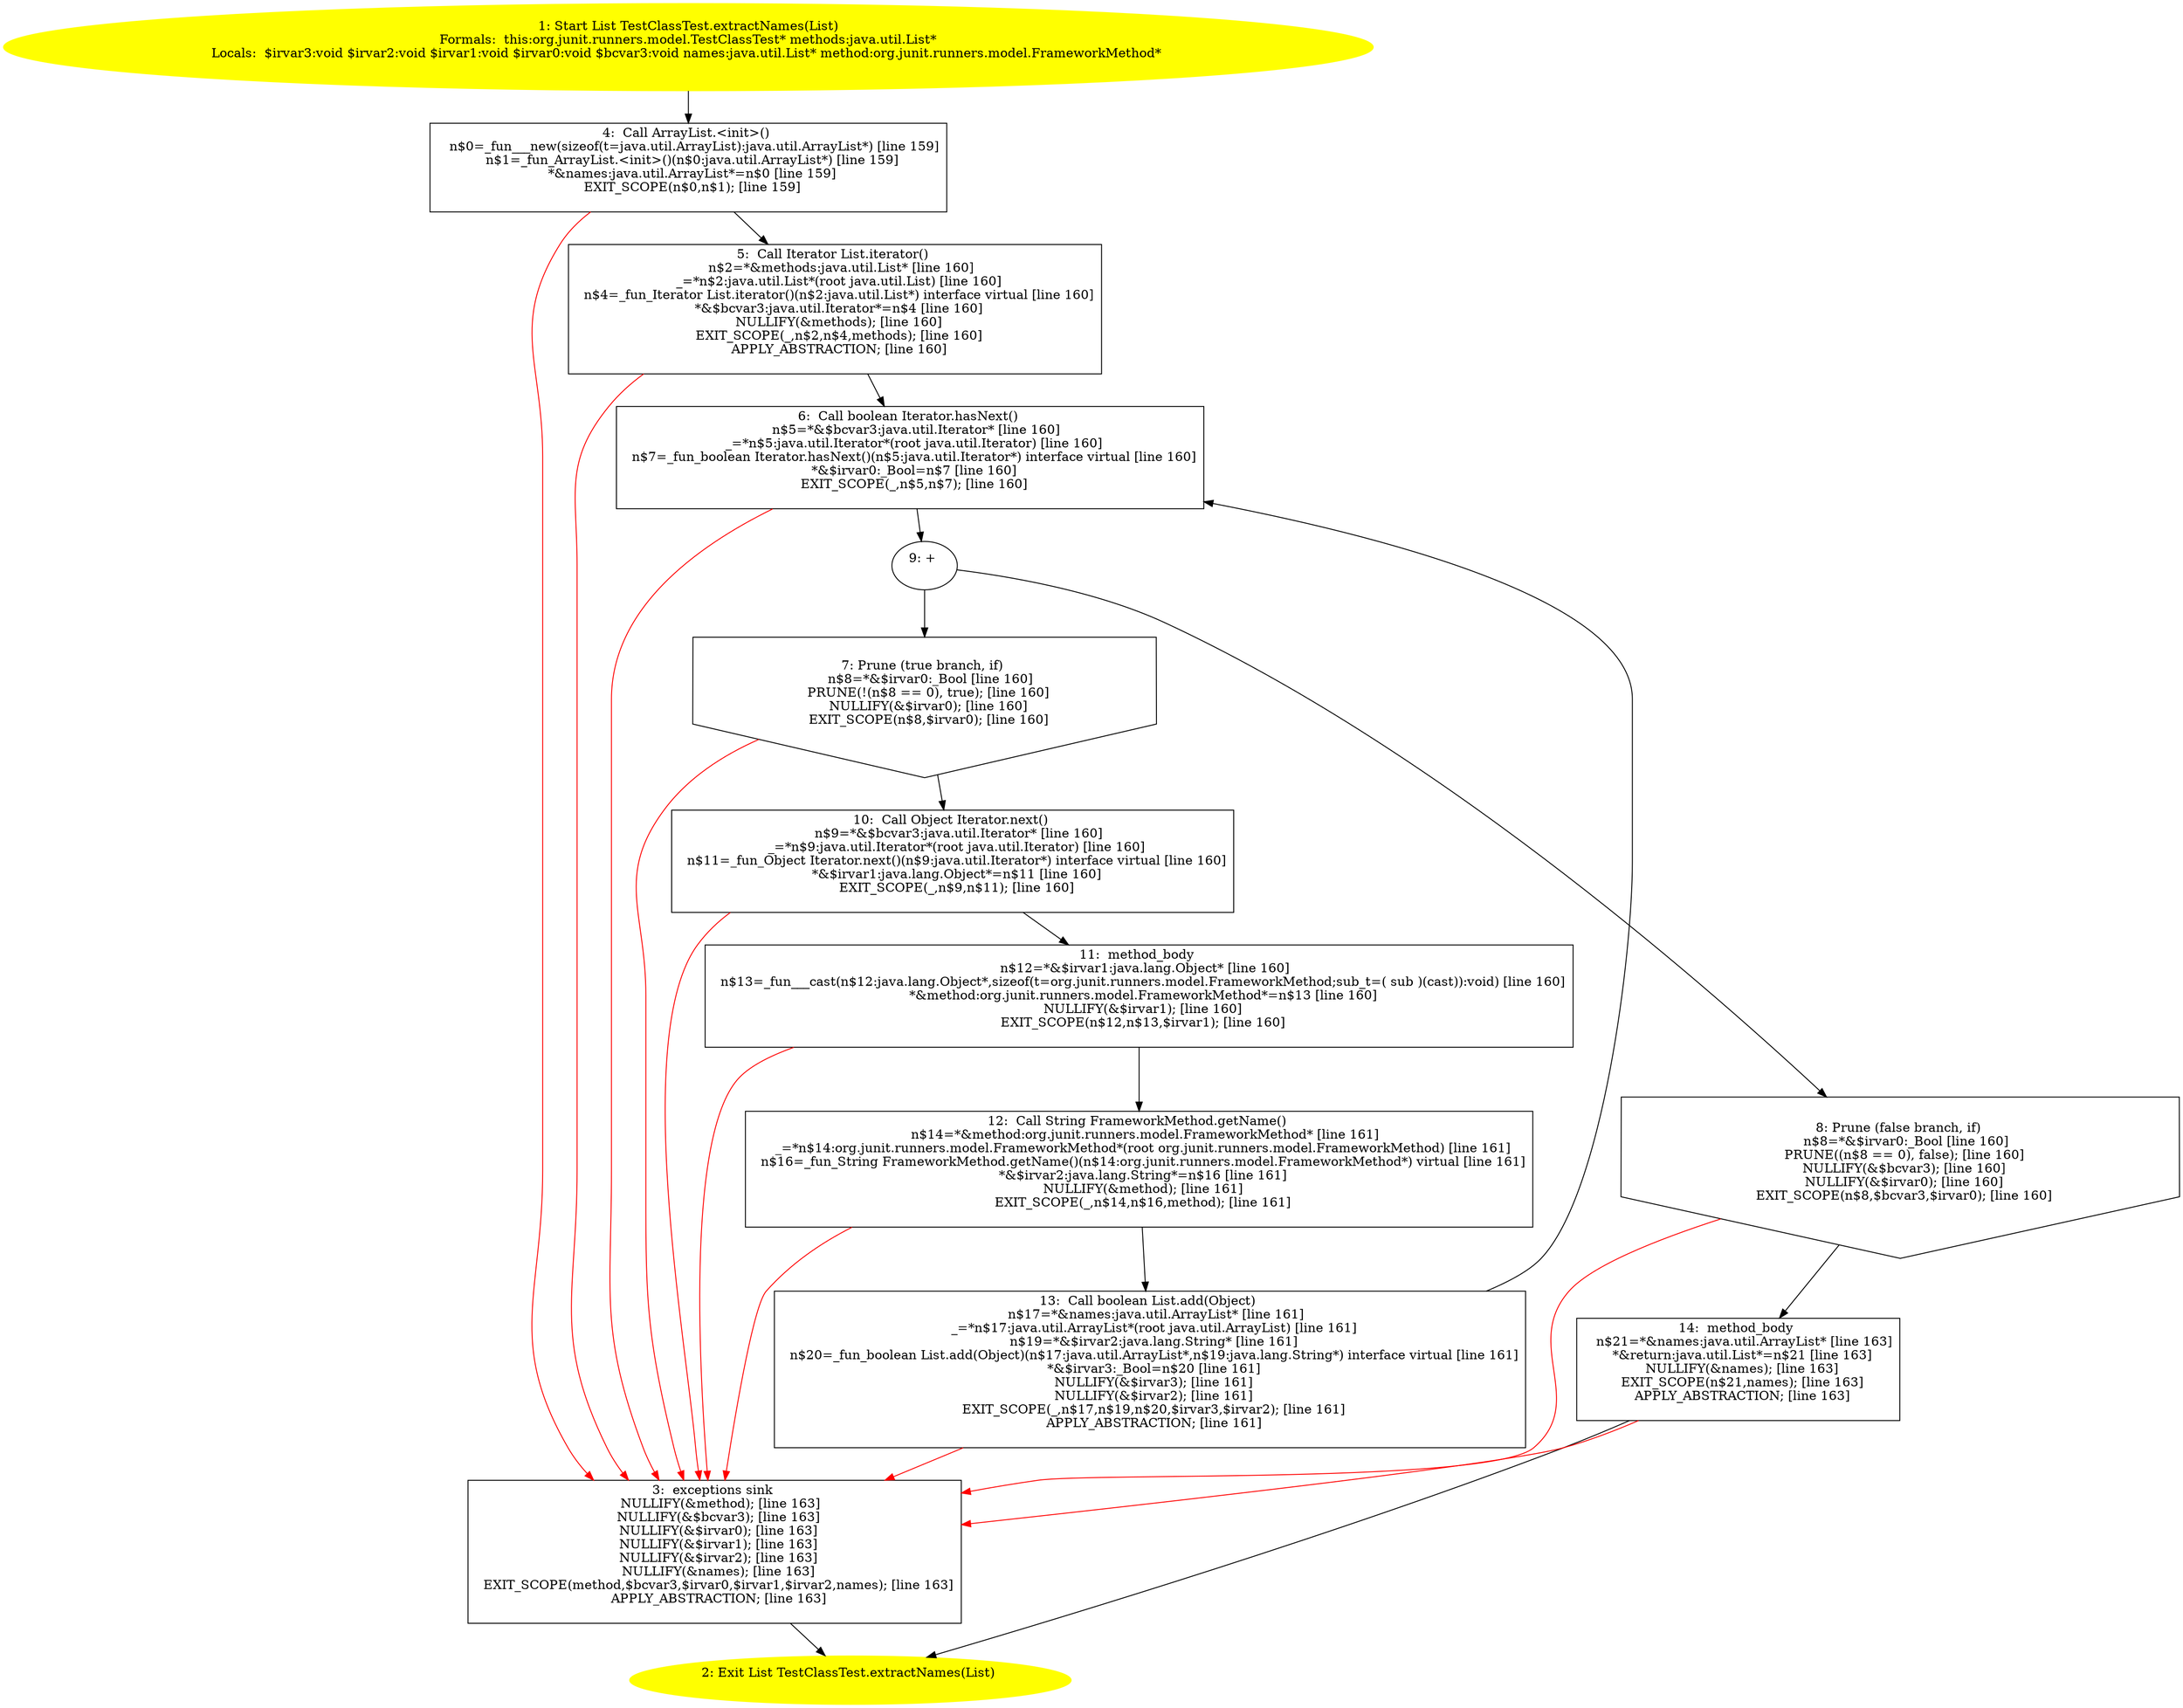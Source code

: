 /* @generated */
digraph cfg {
"org.junit.runners.model.TestClassTest.extractNames(java.util.List):java.util.List.49c80c6132ba180e7d899f7a25b6eb4e_1" [label="1: Start List TestClassTest.extractNames(List)\nFormals:  this:org.junit.runners.model.TestClassTest* methods:java.util.List*\nLocals:  $irvar3:void $irvar2:void $irvar1:void $irvar0:void $bcvar3:void names:java.util.List* method:org.junit.runners.model.FrameworkMethod* \n  " color=yellow style=filled]
	

	 "org.junit.runners.model.TestClassTest.extractNames(java.util.List):java.util.List.49c80c6132ba180e7d899f7a25b6eb4e_1" -> "org.junit.runners.model.TestClassTest.extractNames(java.util.List):java.util.List.49c80c6132ba180e7d899f7a25b6eb4e_4" ;
"org.junit.runners.model.TestClassTest.extractNames(java.util.List):java.util.List.49c80c6132ba180e7d899f7a25b6eb4e_2" [label="2: Exit List TestClassTest.extractNames(List) \n  " color=yellow style=filled]
	

"org.junit.runners.model.TestClassTest.extractNames(java.util.List):java.util.List.49c80c6132ba180e7d899f7a25b6eb4e_3" [label="3:  exceptions sink \n   NULLIFY(&method); [line 163]\n  NULLIFY(&$bcvar3); [line 163]\n  NULLIFY(&$irvar0); [line 163]\n  NULLIFY(&$irvar1); [line 163]\n  NULLIFY(&$irvar2); [line 163]\n  NULLIFY(&names); [line 163]\n  EXIT_SCOPE(method,$bcvar3,$irvar0,$irvar1,$irvar2,names); [line 163]\n  APPLY_ABSTRACTION; [line 163]\n " shape="box"]
	

	 "org.junit.runners.model.TestClassTest.extractNames(java.util.List):java.util.List.49c80c6132ba180e7d899f7a25b6eb4e_3" -> "org.junit.runners.model.TestClassTest.extractNames(java.util.List):java.util.List.49c80c6132ba180e7d899f7a25b6eb4e_2" ;
"org.junit.runners.model.TestClassTest.extractNames(java.util.List):java.util.List.49c80c6132ba180e7d899f7a25b6eb4e_4" [label="4:  Call ArrayList.<init>() \n   n$0=_fun___new(sizeof(t=java.util.ArrayList):java.util.ArrayList*) [line 159]\n  n$1=_fun_ArrayList.<init>()(n$0:java.util.ArrayList*) [line 159]\n  *&names:java.util.ArrayList*=n$0 [line 159]\n  EXIT_SCOPE(n$0,n$1); [line 159]\n " shape="box"]
	

	 "org.junit.runners.model.TestClassTest.extractNames(java.util.List):java.util.List.49c80c6132ba180e7d899f7a25b6eb4e_4" -> "org.junit.runners.model.TestClassTest.extractNames(java.util.List):java.util.List.49c80c6132ba180e7d899f7a25b6eb4e_5" ;
	 "org.junit.runners.model.TestClassTest.extractNames(java.util.List):java.util.List.49c80c6132ba180e7d899f7a25b6eb4e_4" -> "org.junit.runners.model.TestClassTest.extractNames(java.util.List):java.util.List.49c80c6132ba180e7d899f7a25b6eb4e_3" [color="red" ];
"org.junit.runners.model.TestClassTest.extractNames(java.util.List):java.util.List.49c80c6132ba180e7d899f7a25b6eb4e_5" [label="5:  Call Iterator List.iterator() \n   n$2=*&methods:java.util.List* [line 160]\n  _=*n$2:java.util.List*(root java.util.List) [line 160]\n  n$4=_fun_Iterator List.iterator()(n$2:java.util.List*) interface virtual [line 160]\n  *&$bcvar3:java.util.Iterator*=n$4 [line 160]\n  NULLIFY(&methods); [line 160]\n  EXIT_SCOPE(_,n$2,n$4,methods); [line 160]\n  APPLY_ABSTRACTION; [line 160]\n " shape="box"]
	

	 "org.junit.runners.model.TestClassTest.extractNames(java.util.List):java.util.List.49c80c6132ba180e7d899f7a25b6eb4e_5" -> "org.junit.runners.model.TestClassTest.extractNames(java.util.List):java.util.List.49c80c6132ba180e7d899f7a25b6eb4e_6" ;
	 "org.junit.runners.model.TestClassTest.extractNames(java.util.List):java.util.List.49c80c6132ba180e7d899f7a25b6eb4e_5" -> "org.junit.runners.model.TestClassTest.extractNames(java.util.List):java.util.List.49c80c6132ba180e7d899f7a25b6eb4e_3" [color="red" ];
"org.junit.runners.model.TestClassTest.extractNames(java.util.List):java.util.List.49c80c6132ba180e7d899f7a25b6eb4e_6" [label="6:  Call boolean Iterator.hasNext() \n   n$5=*&$bcvar3:java.util.Iterator* [line 160]\n  _=*n$5:java.util.Iterator*(root java.util.Iterator) [line 160]\n  n$7=_fun_boolean Iterator.hasNext()(n$5:java.util.Iterator*) interface virtual [line 160]\n  *&$irvar0:_Bool=n$7 [line 160]\n  EXIT_SCOPE(_,n$5,n$7); [line 160]\n " shape="box"]
	

	 "org.junit.runners.model.TestClassTest.extractNames(java.util.List):java.util.List.49c80c6132ba180e7d899f7a25b6eb4e_6" -> "org.junit.runners.model.TestClassTest.extractNames(java.util.List):java.util.List.49c80c6132ba180e7d899f7a25b6eb4e_9" ;
	 "org.junit.runners.model.TestClassTest.extractNames(java.util.List):java.util.List.49c80c6132ba180e7d899f7a25b6eb4e_6" -> "org.junit.runners.model.TestClassTest.extractNames(java.util.List):java.util.List.49c80c6132ba180e7d899f7a25b6eb4e_3" [color="red" ];
"org.junit.runners.model.TestClassTest.extractNames(java.util.List):java.util.List.49c80c6132ba180e7d899f7a25b6eb4e_7" [label="7: Prune (true branch, if) \n   n$8=*&$irvar0:_Bool [line 160]\n  PRUNE(!(n$8 == 0), true); [line 160]\n  NULLIFY(&$irvar0); [line 160]\n  EXIT_SCOPE(n$8,$irvar0); [line 160]\n " shape="invhouse"]
	

	 "org.junit.runners.model.TestClassTest.extractNames(java.util.List):java.util.List.49c80c6132ba180e7d899f7a25b6eb4e_7" -> "org.junit.runners.model.TestClassTest.extractNames(java.util.List):java.util.List.49c80c6132ba180e7d899f7a25b6eb4e_10" ;
	 "org.junit.runners.model.TestClassTest.extractNames(java.util.List):java.util.List.49c80c6132ba180e7d899f7a25b6eb4e_7" -> "org.junit.runners.model.TestClassTest.extractNames(java.util.List):java.util.List.49c80c6132ba180e7d899f7a25b6eb4e_3" [color="red" ];
"org.junit.runners.model.TestClassTest.extractNames(java.util.List):java.util.List.49c80c6132ba180e7d899f7a25b6eb4e_8" [label="8: Prune (false branch, if) \n   n$8=*&$irvar0:_Bool [line 160]\n  PRUNE((n$8 == 0), false); [line 160]\n  NULLIFY(&$bcvar3); [line 160]\n  NULLIFY(&$irvar0); [line 160]\n  EXIT_SCOPE(n$8,$bcvar3,$irvar0); [line 160]\n " shape="invhouse"]
	

	 "org.junit.runners.model.TestClassTest.extractNames(java.util.List):java.util.List.49c80c6132ba180e7d899f7a25b6eb4e_8" -> "org.junit.runners.model.TestClassTest.extractNames(java.util.List):java.util.List.49c80c6132ba180e7d899f7a25b6eb4e_14" ;
	 "org.junit.runners.model.TestClassTest.extractNames(java.util.List):java.util.List.49c80c6132ba180e7d899f7a25b6eb4e_8" -> "org.junit.runners.model.TestClassTest.extractNames(java.util.List):java.util.List.49c80c6132ba180e7d899f7a25b6eb4e_3" [color="red" ];
"org.junit.runners.model.TestClassTest.extractNames(java.util.List):java.util.List.49c80c6132ba180e7d899f7a25b6eb4e_9" [label="9: + \n  " ]
	

	 "org.junit.runners.model.TestClassTest.extractNames(java.util.List):java.util.List.49c80c6132ba180e7d899f7a25b6eb4e_9" -> "org.junit.runners.model.TestClassTest.extractNames(java.util.List):java.util.List.49c80c6132ba180e7d899f7a25b6eb4e_7" ;
	 "org.junit.runners.model.TestClassTest.extractNames(java.util.List):java.util.List.49c80c6132ba180e7d899f7a25b6eb4e_9" -> "org.junit.runners.model.TestClassTest.extractNames(java.util.List):java.util.List.49c80c6132ba180e7d899f7a25b6eb4e_8" ;
"org.junit.runners.model.TestClassTest.extractNames(java.util.List):java.util.List.49c80c6132ba180e7d899f7a25b6eb4e_10" [label="10:  Call Object Iterator.next() \n   n$9=*&$bcvar3:java.util.Iterator* [line 160]\n  _=*n$9:java.util.Iterator*(root java.util.Iterator) [line 160]\n  n$11=_fun_Object Iterator.next()(n$9:java.util.Iterator*) interface virtual [line 160]\n  *&$irvar1:java.lang.Object*=n$11 [line 160]\n  EXIT_SCOPE(_,n$9,n$11); [line 160]\n " shape="box"]
	

	 "org.junit.runners.model.TestClassTest.extractNames(java.util.List):java.util.List.49c80c6132ba180e7d899f7a25b6eb4e_10" -> "org.junit.runners.model.TestClassTest.extractNames(java.util.List):java.util.List.49c80c6132ba180e7d899f7a25b6eb4e_11" ;
	 "org.junit.runners.model.TestClassTest.extractNames(java.util.List):java.util.List.49c80c6132ba180e7d899f7a25b6eb4e_10" -> "org.junit.runners.model.TestClassTest.extractNames(java.util.List):java.util.List.49c80c6132ba180e7d899f7a25b6eb4e_3" [color="red" ];
"org.junit.runners.model.TestClassTest.extractNames(java.util.List):java.util.List.49c80c6132ba180e7d899f7a25b6eb4e_11" [label="11:  method_body \n   n$12=*&$irvar1:java.lang.Object* [line 160]\n  n$13=_fun___cast(n$12:java.lang.Object*,sizeof(t=org.junit.runners.model.FrameworkMethod;sub_t=( sub )(cast)):void) [line 160]\n  *&method:org.junit.runners.model.FrameworkMethod*=n$13 [line 160]\n  NULLIFY(&$irvar1); [line 160]\n  EXIT_SCOPE(n$12,n$13,$irvar1); [line 160]\n " shape="box"]
	

	 "org.junit.runners.model.TestClassTest.extractNames(java.util.List):java.util.List.49c80c6132ba180e7d899f7a25b6eb4e_11" -> "org.junit.runners.model.TestClassTest.extractNames(java.util.List):java.util.List.49c80c6132ba180e7d899f7a25b6eb4e_12" ;
	 "org.junit.runners.model.TestClassTest.extractNames(java.util.List):java.util.List.49c80c6132ba180e7d899f7a25b6eb4e_11" -> "org.junit.runners.model.TestClassTest.extractNames(java.util.List):java.util.List.49c80c6132ba180e7d899f7a25b6eb4e_3" [color="red" ];
"org.junit.runners.model.TestClassTest.extractNames(java.util.List):java.util.List.49c80c6132ba180e7d899f7a25b6eb4e_12" [label="12:  Call String FrameworkMethod.getName() \n   n$14=*&method:org.junit.runners.model.FrameworkMethod* [line 161]\n  _=*n$14:org.junit.runners.model.FrameworkMethod*(root org.junit.runners.model.FrameworkMethod) [line 161]\n  n$16=_fun_String FrameworkMethod.getName()(n$14:org.junit.runners.model.FrameworkMethod*) virtual [line 161]\n  *&$irvar2:java.lang.String*=n$16 [line 161]\n  NULLIFY(&method); [line 161]\n  EXIT_SCOPE(_,n$14,n$16,method); [line 161]\n " shape="box"]
	

	 "org.junit.runners.model.TestClassTest.extractNames(java.util.List):java.util.List.49c80c6132ba180e7d899f7a25b6eb4e_12" -> "org.junit.runners.model.TestClassTest.extractNames(java.util.List):java.util.List.49c80c6132ba180e7d899f7a25b6eb4e_13" ;
	 "org.junit.runners.model.TestClassTest.extractNames(java.util.List):java.util.List.49c80c6132ba180e7d899f7a25b6eb4e_12" -> "org.junit.runners.model.TestClassTest.extractNames(java.util.List):java.util.List.49c80c6132ba180e7d899f7a25b6eb4e_3" [color="red" ];
"org.junit.runners.model.TestClassTest.extractNames(java.util.List):java.util.List.49c80c6132ba180e7d899f7a25b6eb4e_13" [label="13:  Call boolean List.add(Object) \n   n$17=*&names:java.util.ArrayList* [line 161]\n  _=*n$17:java.util.ArrayList*(root java.util.ArrayList) [line 161]\n  n$19=*&$irvar2:java.lang.String* [line 161]\n  n$20=_fun_boolean List.add(Object)(n$17:java.util.ArrayList*,n$19:java.lang.String*) interface virtual [line 161]\n  *&$irvar3:_Bool=n$20 [line 161]\n  NULLIFY(&$irvar3); [line 161]\n  NULLIFY(&$irvar2); [line 161]\n  EXIT_SCOPE(_,n$17,n$19,n$20,$irvar3,$irvar2); [line 161]\n  APPLY_ABSTRACTION; [line 161]\n " shape="box"]
	

	 "org.junit.runners.model.TestClassTest.extractNames(java.util.List):java.util.List.49c80c6132ba180e7d899f7a25b6eb4e_13" -> "org.junit.runners.model.TestClassTest.extractNames(java.util.List):java.util.List.49c80c6132ba180e7d899f7a25b6eb4e_6" ;
	 "org.junit.runners.model.TestClassTest.extractNames(java.util.List):java.util.List.49c80c6132ba180e7d899f7a25b6eb4e_13" -> "org.junit.runners.model.TestClassTest.extractNames(java.util.List):java.util.List.49c80c6132ba180e7d899f7a25b6eb4e_3" [color="red" ];
"org.junit.runners.model.TestClassTest.extractNames(java.util.List):java.util.List.49c80c6132ba180e7d899f7a25b6eb4e_14" [label="14:  method_body \n   n$21=*&names:java.util.ArrayList* [line 163]\n  *&return:java.util.List*=n$21 [line 163]\n  NULLIFY(&names); [line 163]\n  EXIT_SCOPE(n$21,names); [line 163]\n  APPLY_ABSTRACTION; [line 163]\n " shape="box"]
	

	 "org.junit.runners.model.TestClassTest.extractNames(java.util.List):java.util.List.49c80c6132ba180e7d899f7a25b6eb4e_14" -> "org.junit.runners.model.TestClassTest.extractNames(java.util.List):java.util.List.49c80c6132ba180e7d899f7a25b6eb4e_2" ;
	 "org.junit.runners.model.TestClassTest.extractNames(java.util.List):java.util.List.49c80c6132ba180e7d899f7a25b6eb4e_14" -> "org.junit.runners.model.TestClassTest.extractNames(java.util.List):java.util.List.49c80c6132ba180e7d899f7a25b6eb4e_3" [color="red" ];
}
